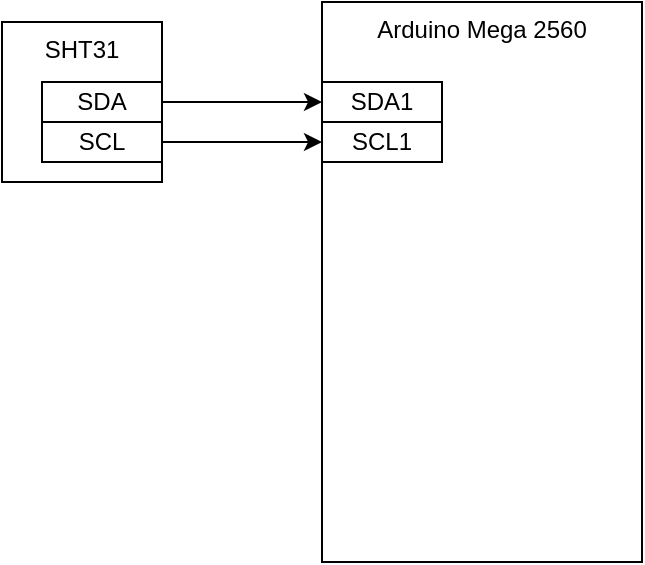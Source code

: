 <mxfile version="23.1.5" type="device">
  <diagram name="Page-1" id="940RVKGM783NMGqdrsPQ">
    <mxGraphModel dx="735" dy="429" grid="1" gridSize="10" guides="1" tooltips="1" connect="1" arrows="1" fold="1" page="1" pageScale="1" pageWidth="850" pageHeight="1100" math="0" shadow="0">
      <root>
        <mxCell id="0" />
        <mxCell id="1" parent="0" />
        <mxCell id="lVgnsK2BF0uABkJbSetV-1" value="Arduino Mega 2560" style="rounded=0;whiteSpace=wrap;html=1;verticalAlign=top;align=center;" vertex="1" parent="1">
          <mxGeometry x="200" y="40" width="160" height="280" as="geometry" />
        </mxCell>
        <mxCell id="lVgnsK2BF0uABkJbSetV-3" value="SDA1" style="rounded=0;whiteSpace=wrap;html=1;" vertex="1" parent="1">
          <mxGeometry x="200" y="80" width="60" height="20" as="geometry" />
        </mxCell>
        <mxCell id="lVgnsK2BF0uABkJbSetV-4" value="SCL1" style="rounded=0;whiteSpace=wrap;html=1;" vertex="1" parent="1">
          <mxGeometry x="200" y="100" width="60" height="20" as="geometry" />
        </mxCell>
        <mxCell id="lVgnsK2BF0uABkJbSetV-5" value="SHT31" style="rounded=0;whiteSpace=wrap;html=1;verticalAlign=top;" vertex="1" parent="1">
          <mxGeometry x="40" y="50" width="80" height="80" as="geometry" />
        </mxCell>
        <mxCell id="lVgnsK2BF0uABkJbSetV-9" style="edgeStyle=orthogonalEdgeStyle;rounded=0;orthogonalLoop=1;jettySize=auto;html=1;exitX=1;exitY=0.5;exitDx=0;exitDy=0;entryX=0;entryY=0.5;entryDx=0;entryDy=0;" edge="1" parent="1" source="lVgnsK2BF0uABkJbSetV-6" target="lVgnsK2BF0uABkJbSetV-3">
          <mxGeometry relative="1" as="geometry" />
        </mxCell>
        <mxCell id="lVgnsK2BF0uABkJbSetV-6" value="SDA" style="rounded=0;whiteSpace=wrap;html=1;" vertex="1" parent="1">
          <mxGeometry x="60" y="80" width="60" height="20" as="geometry" />
        </mxCell>
        <mxCell id="lVgnsK2BF0uABkJbSetV-8" style="edgeStyle=orthogonalEdgeStyle;rounded=0;orthogonalLoop=1;jettySize=auto;html=1;exitX=1;exitY=0.5;exitDx=0;exitDy=0;entryX=0;entryY=0.5;entryDx=0;entryDy=0;" edge="1" parent="1" source="lVgnsK2BF0uABkJbSetV-7" target="lVgnsK2BF0uABkJbSetV-4">
          <mxGeometry relative="1" as="geometry" />
        </mxCell>
        <mxCell id="lVgnsK2BF0uABkJbSetV-7" value="SCL" style="rounded=0;whiteSpace=wrap;html=1;" vertex="1" parent="1">
          <mxGeometry x="60" y="100" width="60" height="20" as="geometry" />
        </mxCell>
      </root>
    </mxGraphModel>
  </diagram>
</mxfile>
